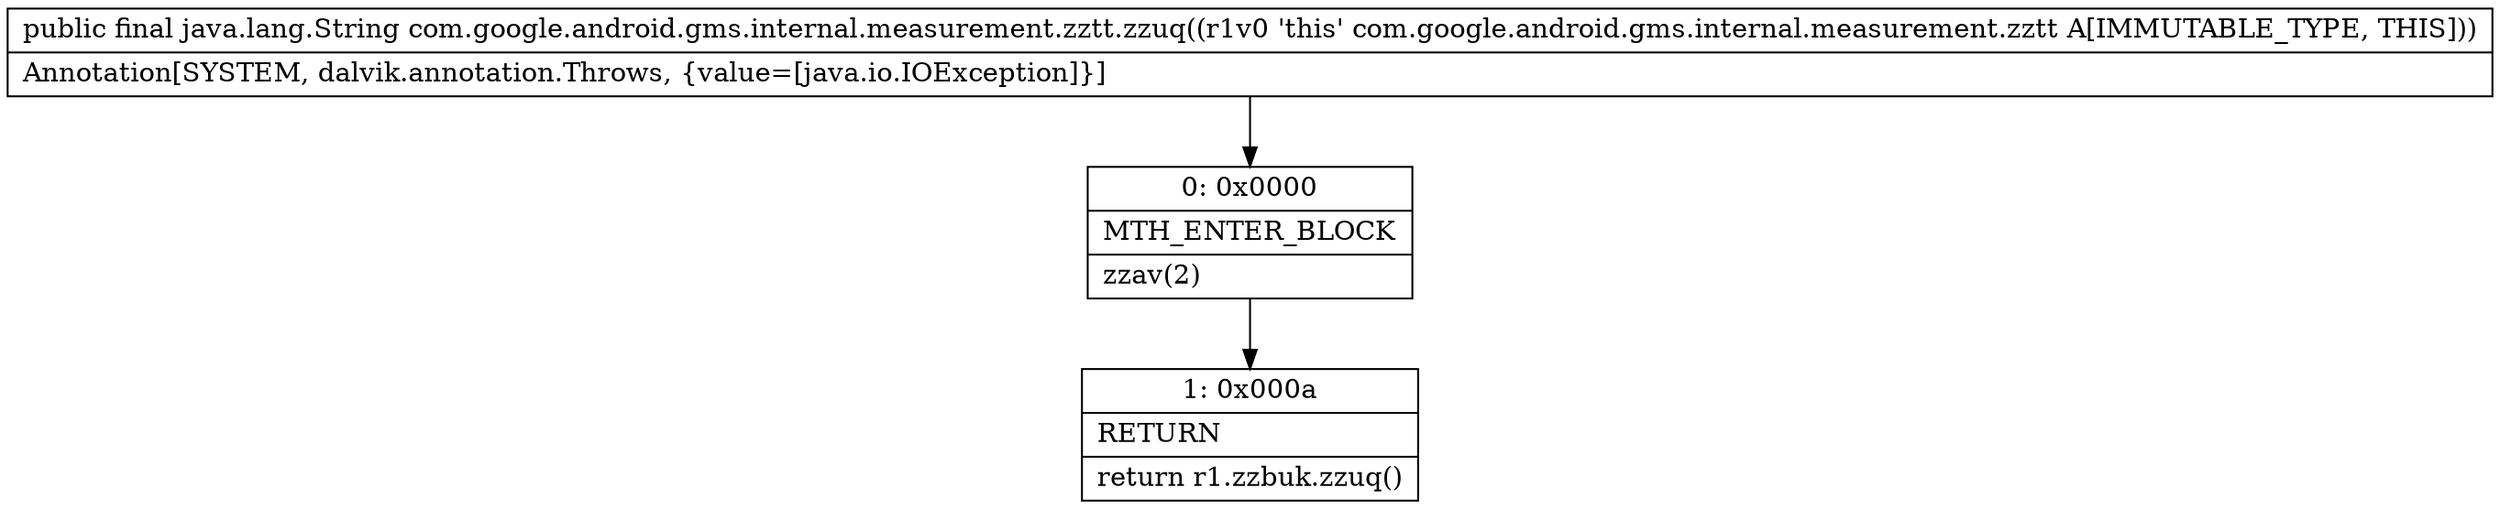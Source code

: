 digraph "CFG forcom.google.android.gms.internal.measurement.zztt.zzuq()Ljava\/lang\/String;" {
Node_0 [shape=record,label="{0\:\ 0x0000|MTH_ENTER_BLOCK\l|zzav(2)\l}"];
Node_1 [shape=record,label="{1\:\ 0x000a|RETURN\l|return r1.zzbuk.zzuq()\l}"];
MethodNode[shape=record,label="{public final java.lang.String com.google.android.gms.internal.measurement.zztt.zzuq((r1v0 'this' com.google.android.gms.internal.measurement.zztt A[IMMUTABLE_TYPE, THIS]))  | Annotation[SYSTEM, dalvik.annotation.Throws, \{value=[java.io.IOException]\}]\l}"];
MethodNode -> Node_0;
Node_0 -> Node_1;
}

